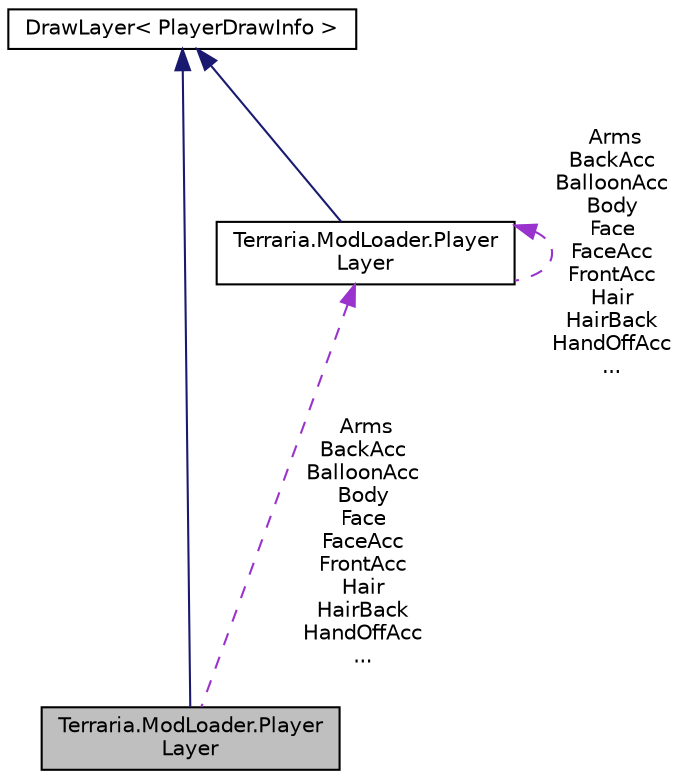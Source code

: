 digraph "Terraria.ModLoader.PlayerLayer"
{
 // LATEX_PDF_SIZE
  edge [fontname="Helvetica",fontsize="10",labelfontname="Helvetica",labelfontsize="10"];
  node [fontname="Helvetica",fontsize="10",shape=record];
  Node1 [label="Terraria.ModLoader.Player\lLayer",height=0.2,width=0.4,color="black", fillcolor="grey75", style="filled", fontcolor="black",tooltip="This class represents a DrawLayer for the player, and uses PlayerDrawInfo as its InfoType...."];
  Node2 -> Node1 [dir="back",color="midnightblue",fontsize="10",style="solid",fontname="Helvetica"];
  Node2 [label="DrawLayer\< PlayerDrawInfo \>",height=0.2,width=0.4,color="black", fillcolor="white", style="filled",URL="$class_terraria_1_1_mod_loader_1_1_draw_layer.html",tooltip=" "];
  Node3 -> Node1 [dir="back",color="darkorchid3",fontsize="10",style="dashed",label=" Arms\nBackAcc\nBalloonAcc\nBody\nFace\nFaceAcc\nFrontAcc\nHair\nHairBack\nHandOffAcc\n..." ,fontname="Helvetica"];
  Node3 [label="Terraria.ModLoader.Player\lLayer",height=0.2,width=0.4,color="black", fillcolor="white", style="filled",URL="$class_terraria_1_1_mod_loader_1_1_player_layer.html",tooltip="This class represents a DrawLayer for the player, and uses PlayerDrawInfo as its InfoType...."];
  Node2 -> Node3 [dir="back",color="midnightblue",fontsize="10",style="solid",fontname="Helvetica"];
  Node3 -> Node3 [dir="back",color="darkorchid3",fontsize="10",style="dashed",label=" Arms\nBackAcc\nBalloonAcc\nBody\nFace\nFaceAcc\nFrontAcc\nHair\nHairBack\nHandOffAcc\n..." ,fontname="Helvetica"];
}
